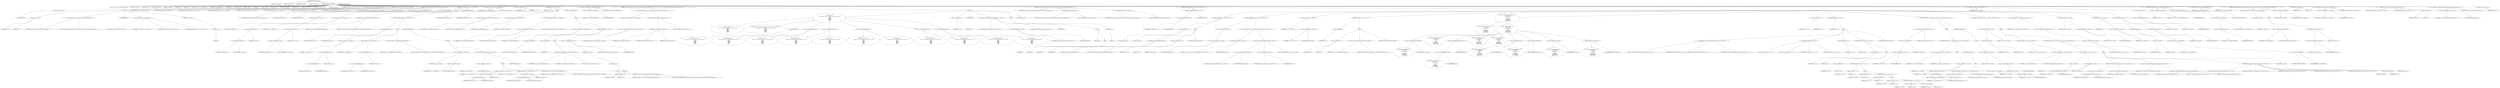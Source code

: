 digraph hostapd_notif_assoc {  
"1000123" [label = "(METHOD,hostapd_notif_assoc)" ]
"1000124" [label = "(PARAM,hostapd_data *hapd)" ]
"1000125" [label = "(PARAM,const u8 *addr)" ]
"1000126" [label = "(PARAM,const u8 *req_ies)" ]
"1000127" [label = "(PARAM,size_t req_ies_len)" ]
"1000128" [label = "(PARAM,int reassoc)" ]
"1000129" [label = "(BLOCK,,)" ]
"1000130" [label = "(LOCAL,v5: int)" ]
"1000131" [label = "(LOCAL,v6: const char *)" ]
"1000132" [label = "(LOCAL,v11: const u8 *)" ]
"1000133" [label = "(LOCAL,v12: size_t)" ]
"1000134" [label = "(LOCAL,v13: sta_info *)" ]
"1000135" [label = "(LOCAL,v14: sta_info *)" ]
"1000136" [label = "(LOCAL,v15: int)" ]
"1000137" [label = "(LOCAL,v16: int)" ]
"1000138" [label = "(LOCAL,v17: int)" ]
"1000139" [label = "(LOCAL,v18: int)" ]
"1000140" [label = "(LOCAL,v19: wpa_state_machine *)" ]
"1000141" [label = "(LOCAL,v20: int)" ]
"1000142" [label = "(LOCAL,v21: int)" ]
"1000143" [label = "(LOCAL,v22: u32)" ]
"1000144" [label = "(LOCAL,v23: u8 *)" ]
"1000145" [label = "(LOCAL,v25: int)" ]
"1000146" [label = "(LOCAL,v26: u32)" ]
"1000147" [label = "(LOCAL,v27: unsigned int)" ]
"1000148" [label = "(LOCAL,v28: int)" ]
"1000149" [label = "(LOCAL,v29: wpa_event)" ]
"1000150" [label = "(LOCAL,elems: ieee802_11_elems)" ]
"1000151" [label = "(LOCAL,buf: u8 [ 1064 ])" ]
"1000152" [label = "(CONTROL_STRUCTURE,if ( !addr ),if ( !addr ))" ]
"1000153" [label = "(<operator>.logicalNot,!addr)" ]
"1000154" [label = "(IDENTIFIER,addr,!addr)" ]
"1000155" [label = "(BLOCK,,)" ]
"1000156" [label = "(<operator>.assignment,v5 = 2)" ]
"1000157" [label = "(IDENTIFIER,v5,v5 = 2)" ]
"1000158" [label = "(LITERAL,2,v5 = 2)" ]
"1000159" [label = "(<operator>.assignment,v6 = \"hostapd_notif_assoc: Skip event with no address\")" ]
"1000160" [label = "(IDENTIFIER,v6,v6 = \"hostapd_notif_assoc: Skip event with no address\")" ]
"1000161" [label = "(LITERAL,\"hostapd_notif_assoc: Skip event with no address\",v6 = \"hostapd_notif_assoc: Skip event with no address\")" ]
"1000162" [label = "(JUMP_TARGET,LABEL_3)" ]
"1000163" [label = "(wpa_printf,wpa_printf(v5, v6, req_ies, req_ies_len))" ]
"1000164" [label = "(IDENTIFIER,v5,wpa_printf(v5, v6, req_ies, req_ies_len))" ]
"1000165" [label = "(IDENTIFIER,v6,wpa_printf(v5, v6, req_ies, req_ies_len))" ]
"1000166" [label = "(IDENTIFIER,req_ies,wpa_printf(v5, v6, req_ies, req_ies_len))" ]
"1000167" [label = "(IDENTIFIER,req_ies_len,wpa_printf(v5, v6, req_ies, req_ies_len))" ]
"1000168" [label = "(RETURN,return -1;,return -1;)" ]
"1000169" [label = "(<operator>.minus,-1)" ]
"1000170" [label = "(LITERAL,1,-1)" ]
"1000171" [label = "(random_add_randomness,random_add_randomness(addr, 6u))" ]
"1000172" [label = "(IDENTIFIER,addr,random_add_randomness(addr, 6u))" ]
"1000173" [label = "(LITERAL,6u,random_add_randomness(addr, 6u))" ]
"1000174" [label = "(hostapd_logger,hostapd_logger(hapd, addr, 1u, 2, \"associated\"))" ]
"1000175" [label = "(IDENTIFIER,hapd,hostapd_logger(hapd, addr, 1u, 2, \"associated\"))" ]
"1000176" [label = "(IDENTIFIER,addr,hostapd_logger(hapd, addr, 1u, 2, \"associated\"))" ]
"1000177" [label = "(LITERAL,1u,hostapd_logger(hapd, addr, 1u, 2, \"associated\"))" ]
"1000178" [label = "(LITERAL,2,hostapd_logger(hapd, addr, 1u, 2, \"associated\"))" ]
"1000179" [label = "(LITERAL,\"associated\",hostapd_logger(hapd, addr, 1u, 2, \"associated\"))" ]
"1000180" [label = "(ieee802_11_parse_elems,ieee802_11_parse_elems(req_ies, req_ies_len, &elems, 0))" ]
"1000181" [label = "(IDENTIFIER,req_ies,ieee802_11_parse_elems(req_ies, req_ies_len, &elems, 0))" ]
"1000182" [label = "(IDENTIFIER,req_ies_len,ieee802_11_parse_elems(req_ies, req_ies_len, &elems, 0))" ]
"1000183" [label = "(<operator>.addressOf,&elems)" ]
"1000184" [label = "(IDENTIFIER,elems,ieee802_11_parse_elems(req_ies, req_ies_len, &elems, 0))" ]
"1000185" [label = "(LITERAL,0,ieee802_11_parse_elems(req_ies, req_ies_len, &elems, 0))" ]
"1000186" [label = "(CONTROL_STRUCTURE,if ( elems.wps_ie ),if ( elems.wps_ie ))" ]
"1000187" [label = "(<operator>.fieldAccess,elems.wps_ie)" ]
"1000188" [label = "(IDENTIFIER,elems,if ( elems.wps_ie ))" ]
"1000189" [label = "(FIELD_IDENTIFIER,wps_ie,wps_ie)" ]
"1000190" [label = "(BLOCK,,)" ]
"1000191" [label = "(<operator>.assignment,v11 = elems.wps_ie - 2)" ]
"1000192" [label = "(IDENTIFIER,v11,v11 = elems.wps_ie - 2)" ]
"1000193" [label = "(<operator>.subtraction,elems.wps_ie - 2)" ]
"1000194" [label = "(<operator>.fieldAccess,elems.wps_ie)" ]
"1000195" [label = "(IDENTIFIER,elems,elems.wps_ie - 2)" ]
"1000196" [label = "(FIELD_IDENTIFIER,wps_ie,wps_ie)" ]
"1000197" [label = "(LITERAL,2,elems.wps_ie - 2)" ]
"1000198" [label = "(<operator>.assignment,v12 = elems.wps_ie_len + 2)" ]
"1000199" [label = "(IDENTIFIER,v12,v12 = elems.wps_ie_len + 2)" ]
"1000200" [label = "(<operator>.addition,elems.wps_ie_len + 2)" ]
"1000201" [label = "(<operator>.fieldAccess,elems.wps_ie_len)" ]
"1000202" [label = "(IDENTIFIER,elems,elems.wps_ie_len + 2)" ]
"1000203" [label = "(FIELD_IDENTIFIER,wps_ie_len,wps_ie_len)" ]
"1000204" [label = "(LITERAL,2,elems.wps_ie_len + 2)" ]
"1000205" [label = "(wpa_printf,wpa_printf(2, \"STA included WPS IE in (Re)AssocReq\"))" ]
"1000206" [label = "(LITERAL,2,wpa_printf(2, \"STA included WPS IE in (Re)AssocReq\"))" ]
"1000207" [label = "(LITERAL,\"STA included WPS IE in (Re)AssocReq\",wpa_printf(2, \"STA included WPS IE in (Re)AssocReq\"))" ]
"1000208" [label = "(CONTROL_STRUCTURE,else,else)" ]
"1000209" [label = "(CONTROL_STRUCTURE,if ( elems.rsn_ie ),if ( elems.rsn_ie ))" ]
"1000210" [label = "(<operator>.fieldAccess,elems.rsn_ie)" ]
"1000211" [label = "(IDENTIFIER,elems,if ( elems.rsn_ie ))" ]
"1000212" [label = "(FIELD_IDENTIFIER,rsn_ie,rsn_ie)" ]
"1000213" [label = "(BLOCK,,)" ]
"1000214" [label = "(<operator>.assignment,v11 = elems.rsn_ie - 2)" ]
"1000215" [label = "(IDENTIFIER,v11,v11 = elems.rsn_ie - 2)" ]
"1000216" [label = "(<operator>.subtraction,elems.rsn_ie - 2)" ]
"1000217" [label = "(<operator>.fieldAccess,elems.rsn_ie)" ]
"1000218" [label = "(IDENTIFIER,elems,elems.rsn_ie - 2)" ]
"1000219" [label = "(FIELD_IDENTIFIER,rsn_ie,rsn_ie)" ]
"1000220" [label = "(LITERAL,2,elems.rsn_ie - 2)" ]
"1000221" [label = "(<operator>.assignment,v12 = elems.rsn_ie_len + 2)" ]
"1000222" [label = "(IDENTIFIER,v12,v12 = elems.rsn_ie_len + 2)" ]
"1000223" [label = "(<operator>.addition,elems.rsn_ie_len + 2)" ]
"1000224" [label = "(<operator>.fieldAccess,elems.rsn_ie_len)" ]
"1000225" [label = "(IDENTIFIER,elems,elems.rsn_ie_len + 2)" ]
"1000226" [label = "(FIELD_IDENTIFIER,rsn_ie_len,rsn_ie_len)" ]
"1000227" [label = "(LITERAL,2,elems.rsn_ie_len + 2)" ]
"1000228" [label = "(wpa_printf,wpa_printf(2, \"STA included RSN IE in (Re)AssocReq\"))" ]
"1000229" [label = "(LITERAL,2,wpa_printf(2, \"STA included RSN IE in (Re)AssocReq\"))" ]
"1000230" [label = "(LITERAL,\"STA included RSN IE in (Re)AssocReq\",wpa_printf(2, \"STA included RSN IE in (Re)AssocReq\"))" ]
"1000231" [label = "(CONTROL_STRUCTURE,else,else)" ]
"1000232" [label = "(BLOCK,,)" ]
"1000233" [label = "(<operator>.assignment,v11 = elems.wpa_ie)" ]
"1000234" [label = "(IDENTIFIER,v11,v11 = elems.wpa_ie)" ]
"1000235" [label = "(<operator>.fieldAccess,elems.wpa_ie)" ]
"1000236" [label = "(IDENTIFIER,elems,v11 = elems.wpa_ie)" ]
"1000237" [label = "(FIELD_IDENTIFIER,wpa_ie,wpa_ie)" ]
"1000238" [label = "(CONTROL_STRUCTURE,if ( elems.wpa_ie ),if ( elems.wpa_ie ))" ]
"1000239" [label = "(<operator>.fieldAccess,elems.wpa_ie)" ]
"1000240" [label = "(IDENTIFIER,elems,if ( elems.wpa_ie ))" ]
"1000241" [label = "(FIELD_IDENTIFIER,wpa_ie,wpa_ie)" ]
"1000242" [label = "(BLOCK,,)" ]
"1000243" [label = "(<operator>.assignment,v11 = elems.wpa_ie - 2)" ]
"1000244" [label = "(IDENTIFIER,v11,v11 = elems.wpa_ie - 2)" ]
"1000245" [label = "(<operator>.subtraction,elems.wpa_ie - 2)" ]
"1000246" [label = "(<operator>.fieldAccess,elems.wpa_ie)" ]
"1000247" [label = "(IDENTIFIER,elems,elems.wpa_ie - 2)" ]
"1000248" [label = "(FIELD_IDENTIFIER,wpa_ie,wpa_ie)" ]
"1000249" [label = "(LITERAL,2,elems.wpa_ie - 2)" ]
"1000250" [label = "(<operator>.assignment,v12 = elems.wpa_ie_len + 2)" ]
"1000251" [label = "(IDENTIFIER,v12,v12 = elems.wpa_ie_len + 2)" ]
"1000252" [label = "(<operator>.addition,elems.wpa_ie_len + 2)" ]
"1000253" [label = "(<operator>.fieldAccess,elems.wpa_ie_len)" ]
"1000254" [label = "(IDENTIFIER,elems,elems.wpa_ie_len + 2)" ]
"1000255" [label = "(FIELD_IDENTIFIER,wpa_ie_len,wpa_ie_len)" ]
"1000256" [label = "(LITERAL,2,elems.wpa_ie_len + 2)" ]
"1000257" [label = "(wpa_printf,wpa_printf(2, \"STA included WPA IE in (Re)AssocReq\"))" ]
"1000258" [label = "(LITERAL,2,wpa_printf(2, \"STA included WPA IE in (Re)AssocReq\"))" ]
"1000259" [label = "(LITERAL,\"STA included WPA IE in (Re)AssocReq\",wpa_printf(2, \"STA included WPA IE in (Re)AssocReq\"))" ]
"1000260" [label = "(CONTROL_STRUCTURE,else,else)" ]
"1000261" [label = "(BLOCK,,)" ]
"1000262" [label = "(<operator>.assignment,v12 = 0)" ]
"1000263" [label = "(IDENTIFIER,v12,v12 = 0)" ]
"1000264" [label = "(LITERAL,0,v12 = 0)" ]
"1000265" [label = "(wpa_printf,wpa_printf(2, \"STA did not include WPS/RSN/WPA IE in (Re)AssocReq\"))" ]
"1000266" [label = "(LITERAL,2,wpa_printf(2, \"STA did not include WPS/RSN/WPA IE in (Re)AssocReq\"))" ]
"1000267" [label = "(LITERAL,\"STA did not include WPS/RSN/WPA IE in (Re)AssocReq\",wpa_printf(2, \"STA did not include WPS/RSN/WPA IE in (Re)AssocReq\"))" ]
"1000268" [label = "(<operator>.assignment,v13 = ap_get_sta(hapd, addr))" ]
"1000269" [label = "(IDENTIFIER,v13,v13 = ap_get_sta(hapd, addr))" ]
"1000270" [label = "(ap_get_sta,ap_get_sta(hapd, addr))" ]
"1000271" [label = "(IDENTIFIER,hapd,ap_get_sta(hapd, addr))" ]
"1000272" [label = "(IDENTIFIER,addr,ap_get_sta(hapd, addr))" ]
"1000273" [label = "(<operator>.assignment,v14 = v13)" ]
"1000274" [label = "(IDENTIFIER,v14,v14 = v13)" ]
"1000275" [label = "(IDENTIFIER,v13,v14 = v13)" ]
"1000276" [label = "(CONTROL_STRUCTURE,if ( v13 ),if ( v13 ))" ]
"1000277" [label = "(IDENTIFIER,v13,if ( v13 ))" ]
"1000278" [label = "(BLOCK,,)" ]
"1000279" [label = "(ap_sta_no_session_timeout,ap_sta_no_session_timeout(hapd, v13))" ]
"1000280" [label = "(IDENTIFIER,hapd,ap_sta_no_session_timeout(hapd, v13))" ]
"1000281" [label = "(IDENTIFIER,v13,ap_sta_no_session_timeout(hapd, v13))" ]
"1000282" [label = "(accounting_sta_stop,accounting_sta_stop(hapd, v14))" ]
"1000283" [label = "(IDENTIFIER,hapd,accounting_sta_stop(hapd, v14))" ]
"1000284" [label = "(IDENTIFIER,v14,accounting_sta_stop(hapd, v14))" ]
"1000285" [label = "(<operator>.assignment,v14->timeout_next = STA_NULLFUNC)" ]
"1000286" [label = "(<operator>.indirectFieldAccess,v14->timeout_next)" ]
"1000287" [label = "(IDENTIFIER,v14,v14->timeout_next = STA_NULLFUNC)" ]
"1000288" [label = "(FIELD_IDENTIFIER,timeout_next,timeout_next)" ]
"1000289" [label = "(IDENTIFIER,STA_NULLFUNC,v14->timeout_next = STA_NULLFUNC)" ]
"1000290" [label = "(CONTROL_STRUCTURE,else,else)" ]
"1000291" [label = "(BLOCK,,)" ]
"1000292" [label = "(<operator>.assignment,v14 = ap_sta_add(hapd, addr))" ]
"1000293" [label = "(IDENTIFIER,v14,v14 = ap_sta_add(hapd, addr))" ]
"1000294" [label = "(ap_sta_add,ap_sta_add(hapd, addr))" ]
"1000295" [label = "(IDENTIFIER,hapd,ap_sta_add(hapd, addr))" ]
"1000296" [label = "(IDENTIFIER,addr,ap_sta_add(hapd, addr))" ]
"1000297" [label = "(CONTROL_STRUCTURE,if ( !v14 ),if ( !v14 ))" ]
"1000298" [label = "(<operator>.logicalNot,!v14)" ]
"1000299" [label = "(IDENTIFIER,v14,!v14)" ]
"1000300" [label = "(BLOCK,,)" ]
"1000301" [label = "(hostapd_drv_sta_disassoc,hostapd_drv_sta_disassoc(hapd, addr, 5))" ]
"1000302" [label = "(IDENTIFIER,hapd,hostapd_drv_sta_disassoc(hapd, addr, 5))" ]
"1000303" [label = "(IDENTIFIER,addr,hostapd_drv_sta_disassoc(hapd, addr, 5))" ]
"1000304" [label = "(LITERAL,5,hostapd_drv_sta_disassoc(hapd, addr, 5))" ]
"1000305" [label = "(RETURN,return -1;,return -1;)" ]
"1000306" [label = "(<operator>.minus,-1)" ]
"1000307" [label = "(LITERAL,1,-1)" ]
"1000308" [label = "(<operators>.assignmentAnd,v14->flags &= 0xFFFECFFF)" ]
"1000309" [label = "(<operator>.indirectFieldAccess,v14->flags)" ]
"1000310" [label = "(IDENTIFIER,v14,v14->flags &= 0xFFFECFFF)" ]
"1000311" [label = "(FIELD_IDENTIFIER,flags,flags)" ]
"1000312" [label = "(LITERAL,0xFFFECFFF,v14->flags &= 0xFFFECFFF)" ]
"1000313" [label = "(CONTROL_STRUCTURE,if ( !hapd->iface->drv_max_acl_mac_addrs && hostapd_check_acl(hapd, addr, 0) != 1 ),if ( !hapd->iface->drv_max_acl_mac_addrs && hostapd_check_acl(hapd, addr, 0) != 1 ))" ]
"1000314" [label = "(<operator>.logicalAnd,!hapd->iface->drv_max_acl_mac_addrs && hostapd_check_acl(hapd, addr, 0) != 1)" ]
"1000315" [label = "(<operator>.logicalNot,!hapd->iface->drv_max_acl_mac_addrs)" ]
"1000316" [label = "(<operator>.indirectFieldAccess,hapd->iface->drv_max_acl_mac_addrs)" ]
"1000317" [label = "(<operator>.indirectFieldAccess,hapd->iface)" ]
"1000318" [label = "(IDENTIFIER,hapd,!hapd->iface->drv_max_acl_mac_addrs)" ]
"1000319" [label = "(FIELD_IDENTIFIER,iface,iface)" ]
"1000320" [label = "(FIELD_IDENTIFIER,drv_max_acl_mac_addrs,drv_max_acl_mac_addrs)" ]
"1000321" [label = "(<operator>.notEquals,hostapd_check_acl(hapd, addr, 0) != 1)" ]
"1000322" [label = "(hostapd_check_acl,hostapd_check_acl(hapd, addr, 0))" ]
"1000323" [label = "(IDENTIFIER,hapd,hostapd_check_acl(hapd, addr, 0))" ]
"1000324" [label = "(IDENTIFIER,addr,hostapd_check_acl(hapd, addr, 0))" ]
"1000325" [label = "(LITERAL,0,hostapd_check_acl(hapd, addr, 0))" ]
"1000326" [label = "(LITERAL,1,hostapd_check_acl(hapd, addr, 0) != 1)" ]
"1000327" [label = "(BLOCK,,)" ]
"1000328" [label = "(wpa_printf,wpa_printf(\n      3,\n      \"STA %02x:%02x:%02x:%02x:%02x:%02x not allowed to connect\",\n      *addr,\n      addr[1],\n      addr[2],\n      addr[3],\n      addr[4],\n      addr[5]))" ]
"1000329" [label = "(LITERAL,3,wpa_printf(\n      3,\n      \"STA %02x:%02x:%02x:%02x:%02x:%02x not allowed to connect\",\n      *addr,\n      addr[1],\n      addr[2],\n      addr[3],\n      addr[4],\n      addr[5]))" ]
"1000330" [label = "(LITERAL,\"STA %02x:%02x:%02x:%02x:%02x:%02x not allowed to connect\",wpa_printf(\n      3,\n      \"STA %02x:%02x:%02x:%02x:%02x:%02x not allowed to connect\",\n      *addr,\n      addr[1],\n      addr[2],\n      addr[3],\n      addr[4],\n      addr[5]))" ]
"1000331" [label = "(<operator>.indirection,*addr)" ]
"1000332" [label = "(IDENTIFIER,addr,wpa_printf(\n      3,\n      \"STA %02x:%02x:%02x:%02x:%02x:%02x not allowed to connect\",\n      *addr,\n      addr[1],\n      addr[2],\n      addr[3],\n      addr[4],\n      addr[5]))" ]
"1000333" [label = "(<operator>.indirectIndexAccess,addr[1])" ]
"1000334" [label = "(IDENTIFIER,addr,wpa_printf(\n      3,\n      \"STA %02x:%02x:%02x:%02x:%02x:%02x not allowed to connect\",\n      *addr,\n      addr[1],\n      addr[2],\n      addr[3],\n      addr[4],\n      addr[5]))" ]
"1000335" [label = "(LITERAL,1,wpa_printf(\n      3,\n      \"STA %02x:%02x:%02x:%02x:%02x:%02x not allowed to connect\",\n      *addr,\n      addr[1],\n      addr[2],\n      addr[3],\n      addr[4],\n      addr[5]))" ]
"1000336" [label = "(<operator>.indirectIndexAccess,addr[2])" ]
"1000337" [label = "(IDENTIFIER,addr,wpa_printf(\n      3,\n      \"STA %02x:%02x:%02x:%02x:%02x:%02x not allowed to connect\",\n      *addr,\n      addr[1],\n      addr[2],\n      addr[3],\n      addr[4],\n      addr[5]))" ]
"1000338" [label = "(LITERAL,2,wpa_printf(\n      3,\n      \"STA %02x:%02x:%02x:%02x:%02x:%02x not allowed to connect\",\n      *addr,\n      addr[1],\n      addr[2],\n      addr[3],\n      addr[4],\n      addr[5]))" ]
"1000339" [label = "(<operator>.indirectIndexAccess,addr[3])" ]
"1000340" [label = "(IDENTIFIER,addr,wpa_printf(\n      3,\n      \"STA %02x:%02x:%02x:%02x:%02x:%02x not allowed to connect\",\n      *addr,\n      addr[1],\n      addr[2],\n      addr[3],\n      addr[4],\n      addr[5]))" ]
"1000341" [label = "(LITERAL,3,wpa_printf(\n      3,\n      \"STA %02x:%02x:%02x:%02x:%02x:%02x not allowed to connect\",\n      *addr,\n      addr[1],\n      addr[2],\n      addr[3],\n      addr[4],\n      addr[5]))" ]
"1000342" [label = "(<operator>.indirectIndexAccess,addr[4])" ]
"1000343" [label = "(IDENTIFIER,addr,wpa_printf(\n      3,\n      \"STA %02x:%02x:%02x:%02x:%02x:%02x not allowed to connect\",\n      *addr,\n      addr[1],\n      addr[2],\n      addr[3],\n      addr[4],\n      addr[5]))" ]
"1000344" [label = "(LITERAL,4,wpa_printf(\n      3,\n      \"STA %02x:%02x:%02x:%02x:%02x:%02x not allowed to connect\",\n      *addr,\n      addr[1],\n      addr[2],\n      addr[3],\n      addr[4],\n      addr[5]))" ]
"1000345" [label = "(<operator>.indirectIndexAccess,addr[5])" ]
"1000346" [label = "(IDENTIFIER,addr,wpa_printf(\n      3,\n      \"STA %02x:%02x:%02x:%02x:%02x:%02x not allowed to connect\",\n      *addr,\n      addr[1],\n      addr[2],\n      addr[3],\n      addr[4],\n      addr[5]))" ]
"1000347" [label = "(LITERAL,5,wpa_printf(\n      3,\n      \"STA %02x:%02x:%02x:%02x:%02x:%02x not allowed to connect\",\n      *addr,\n      addr[1],\n      addr[2],\n      addr[3],\n      addr[4],\n      addr[5]))" ]
"1000348" [label = "(<operator>.assignment,v15 = 1)" ]
"1000349" [label = "(IDENTIFIER,v15,v15 = 1)" ]
"1000350" [label = "(LITERAL,1,v15 = 1)" ]
"1000351" [label = "(JUMP_TARGET,fail)" ]
"1000352" [label = "(hostapd_drv_sta_disassoc,hostapd_drv_sta_disassoc(hapd, v14->addr, v15))" ]
"1000353" [label = "(IDENTIFIER,hapd,hostapd_drv_sta_disassoc(hapd, v14->addr, v15))" ]
"1000354" [label = "(<operator>.indirectFieldAccess,v14->addr)" ]
"1000355" [label = "(IDENTIFIER,v14,hostapd_drv_sta_disassoc(hapd, v14->addr, v15))" ]
"1000356" [label = "(FIELD_IDENTIFIER,addr,addr)" ]
"1000357" [label = "(IDENTIFIER,v15,hostapd_drv_sta_disassoc(hapd, v14->addr, v15))" ]
"1000358" [label = "(BLOCK,,)" ]
"1000359" [label = "(IDENTIFIER,hapd,)" ]
"1000360" [label = "(BLOCK,,)" ]
"1000361" [label = "(IDENTIFIER,v14,)" ]
"1000362" [label = "(BLOCK,,)" ]
"1000363" [label = "(IDENTIFIER,v17,)" ]
"1000364" [label = "(IDENTIFIER,v16,)" ]
"1000365" [label = "(RETURN,return -1;,return -1;)" ]
"1000366" [label = "(<operator>.minus,-1)" ]
"1000367" [label = "(LITERAL,1,-1)" ]
"1000368" [label = "(ap_copy_sta_supp_op_classes,ap_copy_sta_supp_op_classes(v14, elems.supp_op_classes, elems.supp_op_classes_len))" ]
"1000369" [label = "(IDENTIFIER,v14,ap_copy_sta_supp_op_classes(v14, elems.supp_op_classes, elems.supp_op_classes_len))" ]
"1000370" [label = "(<operator>.fieldAccess,elems.supp_op_classes)" ]
"1000371" [label = "(IDENTIFIER,elems,ap_copy_sta_supp_op_classes(v14, elems.supp_op_classes, elems.supp_op_classes_len))" ]
"1000372" [label = "(FIELD_IDENTIFIER,supp_op_classes,supp_op_classes)" ]
"1000373" [label = "(<operator>.fieldAccess,elems.supp_op_classes_len)" ]
"1000374" [label = "(IDENTIFIER,elems,ap_copy_sta_supp_op_classes(v14, elems.supp_op_classes, elems.supp_op_classes_len))" ]
"1000375" [label = "(FIELD_IDENTIFIER,supp_op_classes_len,supp_op_classes_len)" ]
"1000376" [label = "(CONTROL_STRUCTURE,if ( hapd->conf->wpa ),if ( hapd->conf->wpa ))" ]
"1000377" [label = "(<operator>.indirectFieldAccess,hapd->conf->wpa)" ]
"1000378" [label = "(<operator>.indirectFieldAccess,hapd->conf)" ]
"1000379" [label = "(IDENTIFIER,hapd,if ( hapd->conf->wpa ))" ]
"1000380" [label = "(FIELD_IDENTIFIER,conf,conf)" ]
"1000381" [label = "(FIELD_IDENTIFIER,wpa,wpa)" ]
"1000382" [label = "(BLOCK,,)" ]
"1000383" [label = "(CONTROL_STRUCTURE,if ( !v11 || !v12 ),if ( !v11 || !v12 ))" ]
"1000384" [label = "(<operator>.logicalOr,!v11 || !v12)" ]
"1000385" [label = "(<operator>.logicalNot,!v11)" ]
"1000386" [label = "(IDENTIFIER,v11,!v11)" ]
"1000387" [label = "(<operator>.logicalNot,!v12)" ]
"1000388" [label = "(IDENTIFIER,v12,!v12)" ]
"1000389" [label = "(BLOCK,,)" ]
"1000390" [label = "(wpa_printf,wpa_printf(2, \"No WPA/RSN IE from STA\"))" ]
"1000391" [label = "(LITERAL,2,wpa_printf(2, \"No WPA/RSN IE from STA\"))" ]
"1000392" [label = "(LITERAL,\"No WPA/RSN IE from STA\",wpa_printf(2, \"No WPA/RSN IE from STA\"))" ]
"1000393" [label = "(<operator>.assignment,v15 = 13)" ]
"1000394" [label = "(IDENTIFIER,v15,v15 = 13)" ]
"1000395" [label = "(LITERAL,13,v15 = 13)" ]
"1000396" [label = "(CONTROL_STRUCTURE,goto fail;,goto fail;)" ]
"1000397" [label = "(CONTROL_STRUCTURE,if ( !v14->wpa_sm ),if ( !v14->wpa_sm ))" ]
"1000398" [label = "(<operator>.logicalNot,!v14->wpa_sm)" ]
"1000399" [label = "(<operator>.indirectFieldAccess,v14->wpa_sm)" ]
"1000400" [label = "(IDENTIFIER,v14,!v14->wpa_sm)" ]
"1000401" [label = "(FIELD_IDENTIFIER,wpa_sm,wpa_sm)" ]
"1000402" [label = "(<operator>.assignment,v14->wpa_sm = wpa_auth_sta_init(hapd->wpa_auth, v14->addr, 0))" ]
"1000403" [label = "(<operator>.indirectFieldAccess,v14->wpa_sm)" ]
"1000404" [label = "(IDENTIFIER,v14,v14->wpa_sm = wpa_auth_sta_init(hapd->wpa_auth, v14->addr, 0))" ]
"1000405" [label = "(FIELD_IDENTIFIER,wpa_sm,wpa_sm)" ]
"1000406" [label = "(wpa_auth_sta_init,wpa_auth_sta_init(hapd->wpa_auth, v14->addr, 0))" ]
"1000407" [label = "(<operator>.indirectFieldAccess,hapd->wpa_auth)" ]
"1000408" [label = "(IDENTIFIER,hapd,wpa_auth_sta_init(hapd->wpa_auth, v14->addr, 0))" ]
"1000409" [label = "(FIELD_IDENTIFIER,wpa_auth,wpa_auth)" ]
"1000410" [label = "(<operator>.indirectFieldAccess,v14->addr)" ]
"1000411" [label = "(IDENTIFIER,v14,wpa_auth_sta_init(hapd->wpa_auth, v14->addr, 0))" ]
"1000412" [label = "(FIELD_IDENTIFIER,addr,addr)" ]
"1000413" [label = "(LITERAL,0,wpa_auth_sta_init(hapd->wpa_auth, v14->addr, 0))" ]
"1000414" [label = "(<operator>.assignment,v19 = v14->wpa_sm)" ]
"1000415" [label = "(IDENTIFIER,v19,v19 = v14->wpa_sm)" ]
"1000416" [label = "(<operator>.indirectFieldAccess,v14->wpa_sm)" ]
"1000417" [label = "(IDENTIFIER,v14,v19 = v14->wpa_sm)" ]
"1000418" [label = "(FIELD_IDENTIFIER,wpa_sm,wpa_sm)" ]
"1000419" [label = "(CONTROL_STRUCTURE,if ( !v19 ),if ( !v19 ))" ]
"1000420" [label = "(<operator>.logicalNot,!v19)" ]
"1000421" [label = "(IDENTIFIER,v19,!v19)" ]
"1000422" [label = "(BLOCK,,)" ]
"1000423" [label = "(<operator>.assignment,v5 = 5)" ]
"1000424" [label = "(IDENTIFIER,v5,v5 = 5)" ]
"1000425" [label = "(LITERAL,5,v5 = 5)" ]
"1000426" [label = "(<operator>.assignment,v6 = \"Failed to initialize WPA state machine\")" ]
"1000427" [label = "(IDENTIFIER,v6,v6 = \"Failed to initialize WPA state machine\")" ]
"1000428" [label = "(LITERAL,\"Failed to initialize WPA state machine\",v6 = \"Failed to initialize WPA state machine\")" ]
"1000429" [label = "(CONTROL_STRUCTURE,goto LABEL_3;,goto LABEL_3;)" ]
"1000430" [label = "(<operator>.assignment,v20 = wpa_validate_wpa_ie(\n            hapd->wpa_auth,\n            v19,\n            hapd->iface->freq,\n            v11,\n            v12,\n            elems.mdie,\n            elems.mdie_len,\n            elems.owe_dh,\n            elems.owe_dh_len))" ]
"1000431" [label = "(IDENTIFIER,v20,v20 = wpa_validate_wpa_ie(\n            hapd->wpa_auth,\n            v19,\n            hapd->iface->freq,\n            v11,\n            v12,\n            elems.mdie,\n            elems.mdie_len,\n            elems.owe_dh,\n            elems.owe_dh_len))" ]
"1000432" [label = "(wpa_validate_wpa_ie,wpa_validate_wpa_ie(\n            hapd->wpa_auth,\n            v19,\n            hapd->iface->freq,\n            v11,\n            v12,\n            elems.mdie,\n            elems.mdie_len,\n            elems.owe_dh,\n            elems.owe_dh_len))" ]
"1000433" [label = "(<operator>.indirectFieldAccess,hapd->wpa_auth)" ]
"1000434" [label = "(IDENTIFIER,hapd,wpa_validate_wpa_ie(\n            hapd->wpa_auth,\n            v19,\n            hapd->iface->freq,\n            v11,\n            v12,\n            elems.mdie,\n            elems.mdie_len,\n            elems.owe_dh,\n            elems.owe_dh_len))" ]
"1000435" [label = "(FIELD_IDENTIFIER,wpa_auth,wpa_auth)" ]
"1000436" [label = "(IDENTIFIER,v19,wpa_validate_wpa_ie(\n            hapd->wpa_auth,\n            v19,\n            hapd->iface->freq,\n            v11,\n            v12,\n            elems.mdie,\n            elems.mdie_len,\n            elems.owe_dh,\n            elems.owe_dh_len))" ]
"1000437" [label = "(<operator>.indirectFieldAccess,hapd->iface->freq)" ]
"1000438" [label = "(<operator>.indirectFieldAccess,hapd->iface)" ]
"1000439" [label = "(IDENTIFIER,hapd,wpa_validate_wpa_ie(\n            hapd->wpa_auth,\n            v19,\n            hapd->iface->freq,\n            v11,\n            v12,\n            elems.mdie,\n            elems.mdie_len,\n            elems.owe_dh,\n            elems.owe_dh_len))" ]
"1000440" [label = "(FIELD_IDENTIFIER,iface,iface)" ]
"1000441" [label = "(FIELD_IDENTIFIER,freq,freq)" ]
"1000442" [label = "(IDENTIFIER,v11,wpa_validate_wpa_ie(\n            hapd->wpa_auth,\n            v19,\n            hapd->iface->freq,\n            v11,\n            v12,\n            elems.mdie,\n            elems.mdie_len,\n            elems.owe_dh,\n            elems.owe_dh_len))" ]
"1000443" [label = "(IDENTIFIER,v12,wpa_validate_wpa_ie(\n            hapd->wpa_auth,\n            v19,\n            hapd->iface->freq,\n            v11,\n            v12,\n            elems.mdie,\n            elems.mdie_len,\n            elems.owe_dh,\n            elems.owe_dh_len))" ]
"1000444" [label = "(<operator>.fieldAccess,elems.mdie)" ]
"1000445" [label = "(IDENTIFIER,elems,wpa_validate_wpa_ie(\n            hapd->wpa_auth,\n            v19,\n            hapd->iface->freq,\n            v11,\n            v12,\n            elems.mdie,\n            elems.mdie_len,\n            elems.owe_dh,\n            elems.owe_dh_len))" ]
"1000446" [label = "(FIELD_IDENTIFIER,mdie,mdie)" ]
"1000447" [label = "(<operator>.fieldAccess,elems.mdie_len)" ]
"1000448" [label = "(IDENTIFIER,elems,wpa_validate_wpa_ie(\n            hapd->wpa_auth,\n            v19,\n            hapd->iface->freq,\n            v11,\n            v12,\n            elems.mdie,\n            elems.mdie_len,\n            elems.owe_dh,\n            elems.owe_dh_len))" ]
"1000449" [label = "(FIELD_IDENTIFIER,mdie_len,mdie_len)" ]
"1000450" [label = "(<operator>.fieldAccess,elems.owe_dh)" ]
"1000451" [label = "(IDENTIFIER,elems,wpa_validate_wpa_ie(\n            hapd->wpa_auth,\n            v19,\n            hapd->iface->freq,\n            v11,\n            v12,\n            elems.mdie,\n            elems.mdie_len,\n            elems.owe_dh,\n            elems.owe_dh_len))" ]
"1000452" [label = "(FIELD_IDENTIFIER,owe_dh,owe_dh)" ]
"1000453" [label = "(<operator>.fieldAccess,elems.owe_dh_len)" ]
"1000454" [label = "(IDENTIFIER,elems,wpa_validate_wpa_ie(\n            hapd->wpa_auth,\n            v19,\n            hapd->iface->freq,\n            v11,\n            v12,\n            elems.mdie,\n            elems.mdie_len,\n            elems.owe_dh,\n            elems.owe_dh_len))" ]
"1000455" [label = "(FIELD_IDENTIFIER,owe_dh_len,owe_dh_len)" ]
"1000456" [label = "(<operator>.assignment,v21 = v20)" ]
"1000457" [label = "(IDENTIFIER,v21,v21 = v20)" ]
"1000458" [label = "(IDENTIFIER,v20,v21 = v20)" ]
"1000459" [label = "(CONTROL_STRUCTURE,if ( v20 ),if ( v20 ))" ]
"1000460" [label = "(IDENTIFIER,v20,if ( v20 ))" ]
"1000461" [label = "(BLOCK,,)" ]
"1000462" [label = "(wpa_printf,wpa_printf(2, \"WPA/RSN information element rejected? (res %u)\", v20))" ]
"1000463" [label = "(LITERAL,2,wpa_printf(2, \"WPA/RSN information element rejected? (res %u)\", v20))" ]
"1000464" [label = "(LITERAL,\"WPA/RSN information element rejected? (res %u)\",wpa_printf(2, \"WPA/RSN information element rejected? (res %u)\", v20))" ]
"1000465" [label = "(IDENTIFIER,v20,wpa_printf(2, \"WPA/RSN information element rejected? (res %u)\", v20))" ]
"1000466" [label = "(wpa_hexdump,wpa_hexdump(2, \"IE\", v11, v12))" ]
"1000467" [label = "(LITERAL,2,wpa_hexdump(2, \"IE\", v11, v12))" ]
"1000468" [label = "(LITERAL,\"IE\",wpa_hexdump(2, \"IE\", v11, v12))" ]
"1000469" [label = "(IDENTIFIER,v11,wpa_hexdump(2, \"IE\", v11, v12))" ]
"1000470" [label = "(IDENTIFIER,v12,wpa_hexdump(2, \"IE\", v11, v12))" ]
"1000471" [label = "(<operator>.assignment,v15 = 18)" ]
"1000472" [label = "(IDENTIFIER,v15,v15 = 18)" ]
"1000473" [label = "(LITERAL,18,v15 = 18)" ]
"1000474" [label = "(CONTROL_STRUCTURE,if ( v21 != 2 ),if ( v21 != 2 ))" ]
"1000475" [label = "(<operator>.notEquals,v21 != 2)" ]
"1000476" [label = "(IDENTIFIER,v21,v21 != 2)" ]
"1000477" [label = "(LITERAL,2,v21 != 2)" ]
"1000478" [label = "(BLOCK,,)" ]
"1000479" [label = "(<operator>.assignment,v15 = 19)" ]
"1000480" [label = "(IDENTIFIER,v15,v15 = 19)" ]
"1000481" [label = "(LITERAL,19,v15 = 19)" ]
"1000482" [label = "(CONTROL_STRUCTURE,if ( v21 != 3 ),if ( v21 != 3 ))" ]
"1000483" [label = "(<operator>.notEquals,v21 != 3)" ]
"1000484" [label = "(IDENTIFIER,v21,v21 != 3)" ]
"1000485" [label = "(LITERAL,3,v21 != 3)" ]
"1000486" [label = "(BLOCK,,)" ]
"1000487" [label = "(<operator>.assignment,v15 = 20)" ]
"1000488" [label = "(IDENTIFIER,v15,v15 = 20)" ]
"1000489" [label = "(LITERAL,20,v15 = 20)" ]
"1000490" [label = "(CONTROL_STRUCTURE,if ( v21 != 4 ),if ( v21 != 4 ))" ]
"1000491" [label = "(<operator>.notEquals,v21 != 4)" ]
"1000492" [label = "(IDENTIFIER,v21,v21 != 4)" ]
"1000493" [label = "(LITERAL,4,v21 != 4)" ]
"1000494" [label = "(BLOCK,,)" ]
"1000495" [label = "(<operator>.assignment,v15 = 24)" ]
"1000496" [label = "(IDENTIFIER,v15,v15 = 24)" ]
"1000497" [label = "(LITERAL,24,v15 = 24)" ]
"1000498" [label = "(CONTROL_STRUCTURE,if ( v21 != 8 ),if ( v21 != 8 ))" ]
"1000499" [label = "(<operator>.notEquals,v21 != 8)" ]
"1000500" [label = "(IDENTIFIER,v21,v21 != 8)" ]
"1000501" [label = "(LITERAL,8,v21 != 8)" ]
"1000502" [label = "(<operator>.assignment,v15 = 13)" ]
"1000503" [label = "(IDENTIFIER,v15,v15 = 13)" ]
"1000504" [label = "(LITERAL,13,v15 = 13)" ]
"1000505" [label = "(CONTROL_STRUCTURE,goto fail;,goto fail;)" ]
"1000506" [label = "(CONTROL_STRUCTURE,if ( (v14->flags & 0x402) == 1026 ),if ( (v14->flags & 0x402) == 1026 ))" ]
"1000507" [label = "(<operator>.equals,(v14->flags & 0x402) == 1026)" ]
"1000508" [label = "(<operator>.and,v14->flags & 0x402)" ]
"1000509" [label = "(<operator>.indirectFieldAccess,v14->flags)" ]
"1000510" [label = "(IDENTIFIER,v14,v14->flags & 0x402)" ]
"1000511" [label = "(FIELD_IDENTIFIER,flags,flags)" ]
"1000512" [label = "(LITERAL,0x402,v14->flags & 0x402)" ]
"1000513" [label = "(LITERAL,1026,(v14->flags & 0x402) == 1026)" ]
"1000514" [label = "(BLOCK,,)" ]
"1000515" [label = "(CONTROL_STRUCTURE,if ( v14->sa_query_timed_out ),if ( v14->sa_query_timed_out ))" ]
"1000516" [label = "(<operator>.indirectFieldAccess,v14->sa_query_timed_out)" ]
"1000517" [label = "(IDENTIFIER,v14,if ( v14->sa_query_timed_out ))" ]
"1000518" [label = "(FIELD_IDENTIFIER,sa_query_timed_out,sa_query_timed_out)" ]
"1000519" [label = "(BLOCK,,)" ]
"1000520" [label = "(<operator>.assignment,v22 = v14->flags)" ]
"1000521" [label = "(IDENTIFIER,v22,v22 = v14->flags)" ]
"1000522" [label = "(<operator>.indirectFieldAccess,v14->flags)" ]
"1000523" [label = "(IDENTIFIER,v14,v22 = v14->flags)" ]
"1000524" [label = "(FIELD_IDENTIFIER,flags,flags)" ]
"1000525" [label = "(CONTROL_STRUCTURE,else,else)" ]
"1000526" [label = "(BLOCK,,)" ]
"1000527" [label = "(CONTROL_STRUCTURE,if ( v14->sa_query_count > 0 ),if ( v14->sa_query_count > 0 ))" ]
"1000528" [label = "(<operator>.greaterThan,v14->sa_query_count > 0)" ]
"1000529" [label = "(<operator>.indirectFieldAccess,v14->sa_query_count)" ]
"1000530" [label = "(IDENTIFIER,v14,v14->sa_query_count > 0)" ]
"1000531" [label = "(FIELD_IDENTIFIER,sa_query_count,sa_query_count)" ]
"1000532" [label = "(LITERAL,0,v14->sa_query_count > 0)" ]
"1000533" [label = "(ap_check_sa_query_timeout,ap_check_sa_query_timeout(hapd, v14))" ]
"1000534" [label = "(IDENTIFIER,hapd,ap_check_sa_query_timeout(hapd, v14))" ]
"1000535" [label = "(IDENTIFIER,v14,ap_check_sa_query_timeout(hapd, v14))" ]
"1000536" [label = "(<operator>.assignment,v22 = v14->flags)" ]
"1000537" [label = "(IDENTIFIER,v22,v22 = v14->flags)" ]
"1000538" [label = "(<operator>.indirectFieldAccess,v14->flags)" ]
"1000539" [label = "(IDENTIFIER,v14,v22 = v14->flags)" ]
"1000540" [label = "(FIELD_IDENTIFIER,flags,flags)" ]
"1000541" [label = "(CONTROL_STRUCTURE,else,else)" ]
"1000542" [label = "(BLOCK,,)" ]
"1000543" [label = "(<operator>.assignment,v22 = v14->flags)" ]
"1000544" [label = "(IDENTIFIER,v22,v22 = v14->flags)" ]
"1000545" [label = "(<operator>.indirectFieldAccess,v14->flags)" ]
"1000546" [label = "(IDENTIFIER,v14,v22 = v14->flags)" ]
"1000547" [label = "(FIELD_IDENTIFIER,flags,flags)" ]
"1000548" [label = "(CONTROL_STRUCTURE,if ( (v22 & 0x402) == 1026 ),if ( (v22 & 0x402) == 1026 ))" ]
"1000549" [label = "(<operator>.equals,(v22 & 0x402) == 1026)" ]
"1000550" [label = "(<operator>.and,v22 & 0x402)" ]
"1000551" [label = "(IDENTIFIER,v22,v22 & 0x402)" ]
"1000552" [label = "(LITERAL,0x402,v22 & 0x402)" ]
"1000553" [label = "(LITERAL,1026,(v22 & 0x402) == 1026)" ]
"1000554" [label = "(BLOCK,,)" ]
"1000555" [label = "(<operator>.assignment,v18 = v14->sa_query_timed_out)" ]
"1000556" [label = "(IDENTIFIER,v18,v18 = v14->sa_query_timed_out)" ]
"1000557" [label = "(<operator>.indirectFieldAccess,v14->sa_query_timed_out)" ]
"1000558" [label = "(IDENTIFIER,v14,v18 = v14->sa_query_timed_out)" ]
"1000559" [label = "(FIELD_IDENTIFIER,sa_query_timed_out,sa_query_timed_out)" ]
"1000560" [label = "(CONTROL_STRUCTURE,if ( !v18 && v14->auth_alg != 2 ),if ( !v18 && v14->auth_alg != 2 ))" ]
"1000561" [label = "(<operator>.logicalAnd,!v18 && v14->auth_alg != 2)" ]
"1000562" [label = "(<operator>.logicalNot,!v18)" ]
"1000563" [label = "(IDENTIFIER,v18,!v18)" ]
"1000564" [label = "(<operator>.notEquals,v14->auth_alg != 2)" ]
"1000565" [label = "(<operator>.indirectFieldAccess,v14->auth_alg)" ]
"1000566" [label = "(IDENTIFIER,v14,v14->auth_alg != 2)" ]
"1000567" [label = "(FIELD_IDENTIFIER,auth_alg,auth_alg)" ]
"1000568" [label = "(LITERAL,2,v14->auth_alg != 2)" ]
"1000569" [label = "(BLOCK,,)" ]
"1000570" [label = "(CONTROL_STRUCTURE,if ( !v14->sa_query_count ),if ( !v14->sa_query_count ))" ]
"1000571" [label = "(<operator>.logicalNot,!v14->sa_query_count)" ]
"1000572" [label = "(<operator>.indirectFieldAccess,v14->sa_query_count)" ]
"1000573" [label = "(IDENTIFIER,v14,!v14->sa_query_count)" ]
"1000574" [label = "(FIELD_IDENTIFIER,sa_query_count,sa_query_count)" ]
"1000575" [label = "(ap_sta_start_sa_query,ap_sta_start_sa_query(hapd, v14))" ]
"1000576" [label = "(IDENTIFIER,hapd,ap_sta_start_sa_query(hapd, v14))" ]
"1000577" [label = "(IDENTIFIER,v14,ap_sta_start_sa_query(hapd, v14))" ]
"1000578" [label = "(<operator>.assignment,v23 = hostapd_eid_assoc_comeback_time(hapd, v14, buf))" ]
"1000579" [label = "(IDENTIFIER,v23,v23 = hostapd_eid_assoc_comeback_time(hapd, v14, buf))" ]
"1000580" [label = "(hostapd_eid_assoc_comeback_time,hostapd_eid_assoc_comeback_time(hapd, v14, buf))" ]
"1000581" [label = "(IDENTIFIER,hapd,hostapd_eid_assoc_comeback_time(hapd, v14, buf))" ]
"1000582" [label = "(IDENTIFIER,v14,hostapd_eid_assoc_comeback_time(hapd, v14, buf))" ]
"1000583" [label = "(IDENTIFIER,buf,hostapd_eid_assoc_comeback_time(hapd, v14, buf))" ]
"1000584" [label = "(hostapd_sta_assoc,hostapd_sta_assoc(hapd, addr, reassoc, 0x1Eu, buf, v23 - buf))" ]
"1000585" [label = "(IDENTIFIER,hapd,hostapd_sta_assoc(hapd, addr, reassoc, 0x1Eu, buf, v23 - buf))" ]
"1000586" [label = "(IDENTIFIER,addr,hostapd_sta_assoc(hapd, addr, reassoc, 0x1Eu, buf, v23 - buf))" ]
"1000587" [label = "(IDENTIFIER,reassoc,hostapd_sta_assoc(hapd, addr, reassoc, 0x1Eu, buf, v23 - buf))" ]
"1000588" [label = "(LITERAL,0x1Eu,hostapd_sta_assoc(hapd, addr, reassoc, 0x1Eu, buf, v23 - buf))" ]
"1000589" [label = "(IDENTIFIER,buf,hostapd_sta_assoc(hapd, addr, reassoc, 0x1Eu, buf, v23 - buf))" ]
"1000590" [label = "(<operator>.subtraction,v23 - buf)" ]
"1000591" [label = "(IDENTIFIER,v23,v23 - buf)" ]
"1000592" [label = "(IDENTIFIER,buf,v23 - buf)" ]
"1000593" [label = "(RETURN,return v18;,return v18;)" ]
"1000594" [label = "(IDENTIFIER,v18,return v18;)" ]
"1000595" [label = "(<operator>.assignment,v25 = wpa_auth_uses_mfp(v14->wpa_sm))" ]
"1000596" [label = "(IDENTIFIER,v25,v25 = wpa_auth_uses_mfp(v14->wpa_sm))" ]
"1000597" [label = "(wpa_auth_uses_mfp,wpa_auth_uses_mfp(v14->wpa_sm))" ]
"1000598" [label = "(<operator>.indirectFieldAccess,v14->wpa_sm)" ]
"1000599" [label = "(IDENTIFIER,v14,wpa_auth_uses_mfp(v14->wpa_sm))" ]
"1000600" [label = "(FIELD_IDENTIFIER,wpa_sm,wpa_sm)" ]
"1000601" [label = "(<operator>.assignment,v26 = v14->flags)" ]
"1000602" [label = "(IDENTIFIER,v26,v26 = v14->flags)" ]
"1000603" [label = "(<operator>.indirectFieldAccess,v14->flags)" ]
"1000604" [label = "(IDENTIFIER,v14,v26 = v14->flags)" ]
"1000605" [label = "(FIELD_IDENTIFIER,flags,flags)" ]
"1000606" [label = "(CONTROL_STRUCTURE,if ( v25 ),if ( v25 ))" ]
"1000607" [label = "(IDENTIFIER,v25,if ( v25 ))" ]
"1000608" [label = "(<operator>.assignment,v27 = v26 | 0x400)" ]
"1000609" [label = "(IDENTIFIER,v27,v27 = v26 | 0x400)" ]
"1000610" [label = "(<operator>.or,v26 | 0x400)" ]
"1000611" [label = "(IDENTIFIER,v26,v26 | 0x400)" ]
"1000612" [label = "(LITERAL,0x400,v26 | 0x400)" ]
"1000613" [label = "(CONTROL_STRUCTURE,else,else)" ]
"1000614" [label = "(<operator>.assignment,v27 = v26 & 0xFFFFFBFF)" ]
"1000615" [label = "(IDENTIFIER,v27,v27 = v26 & 0xFFFFFBFF)" ]
"1000616" [label = "(<operator>.and,v26 & 0xFFFFFBFF)" ]
"1000617" [label = "(IDENTIFIER,v26,v26 & 0xFFFFFBFF)" ]
"1000618" [label = "(LITERAL,0xFFFFFBFF,v26 & 0xFFFFFBFF)" ]
"1000619" [label = "(<operator>.assignment,v14->flags = v27)" ]
"1000620" [label = "(<operator>.indirectFieldAccess,v14->flags)" ]
"1000621" [label = "(IDENTIFIER,v14,v14->flags = v27)" ]
"1000622" [label = "(FIELD_IDENTIFIER,flags,flags)" ]
"1000623" [label = "(IDENTIFIER,v27,v14->flags = v27)" ]
"1000624" [label = "(<operator>.assignment,v28 = v14->flags & 2)" ]
"1000625" [label = "(IDENTIFIER,v28,v28 = v14->flags & 2)" ]
"1000626" [label = "(<operator>.and,v14->flags & 2)" ]
"1000627" [label = "(<operator>.indirectFieldAccess,v14->flags)" ]
"1000628" [label = "(IDENTIFIER,v14,v14->flags & 2)" ]
"1000629" [label = "(FIELD_IDENTIFIER,flags,flags)" ]
"1000630" [label = "(LITERAL,2,v14->flags & 2)" ]
"1000631" [label = "(<operator>.assignment,v14->flags = v14->flags & 0xFFF7FFFF | 3)" ]
"1000632" [label = "(<operator>.indirectFieldAccess,v14->flags)" ]
"1000633" [label = "(IDENTIFIER,v14,v14->flags = v14->flags & 0xFFF7FFFF | 3)" ]
"1000634" [label = "(FIELD_IDENTIFIER,flags,flags)" ]
"1000635" [label = "(<operator>.or,v14->flags & 0xFFF7FFFF | 3)" ]
"1000636" [label = "(<operator>.and,v14->flags & 0xFFF7FFFF)" ]
"1000637" [label = "(<operator>.indirectFieldAccess,v14->flags)" ]
"1000638" [label = "(IDENTIFIER,v14,v14->flags & 0xFFF7FFFF)" ]
"1000639" [label = "(FIELD_IDENTIFIER,flags,flags)" ]
"1000640" [label = "(LITERAL,0xFFF7FFFF,v14->flags & 0xFFF7FFFF)" ]
"1000641" [label = "(LITERAL,3,v14->flags & 0xFFF7FFFF | 3)" ]
"1000642" [label = "(hostapd_set_sta_flags,hostapd_set_sta_flags(hapd, v14))" ]
"1000643" [label = "(IDENTIFIER,hapd,hostapd_set_sta_flags(hapd, v14))" ]
"1000644" [label = "(IDENTIFIER,v14,hostapd_set_sta_flags(hapd, v14))" ]
"1000645" [label = "(CONTROL_STRUCTURE,if ( !reassoc || (v29 = WPA_ASSOC_FT, v14->auth_alg != 2) ),if ( !reassoc || (v29 = WPA_ASSOC_FT, v14->auth_alg != 2) ))" ]
"1000646" [label = "(<operator>.logicalOr,!reassoc || (v29 = WPA_ASSOC_FT, v14->auth_alg != 2))" ]
"1000647" [label = "(<operator>.logicalNot,!reassoc)" ]
"1000648" [label = "(IDENTIFIER,reassoc,!reassoc)" ]
"1000649" [label = "(BLOCK,,)" ]
"1000650" [label = "(<operator>.assignment,v29 = WPA_ASSOC_FT)" ]
"1000651" [label = "(IDENTIFIER,v29,v29 = WPA_ASSOC_FT)" ]
"1000652" [label = "(IDENTIFIER,WPA_ASSOC_FT,v29 = WPA_ASSOC_FT)" ]
"1000653" [label = "(<operator>.notEquals,v14->auth_alg != 2)" ]
"1000654" [label = "(<operator>.indirectFieldAccess,v14->auth_alg)" ]
"1000655" [label = "(IDENTIFIER,v14,v14->auth_alg != 2)" ]
"1000656" [label = "(FIELD_IDENTIFIER,auth_alg,auth_alg)" ]
"1000657" [label = "(LITERAL,2,v14->auth_alg != 2)" ]
"1000658" [label = "(<operator>.assignment,v29 = WPA_ASSOC)" ]
"1000659" [label = "(IDENTIFIER,v29,v29 = WPA_ASSOC)" ]
"1000660" [label = "(IDENTIFIER,WPA_ASSOC,v29 = WPA_ASSOC)" ]
"1000661" [label = "(<operator>.assignment,v18 = 0)" ]
"1000662" [label = "(IDENTIFIER,v18,v18 = 0)" ]
"1000663" [label = "(LITERAL,0,v18 = 0)" ]
"1000664" [label = "(wpa_auth_sm_event,wpa_auth_sm_event(v14->wpa_sm, v29))" ]
"1000665" [label = "(<operator>.indirectFieldAccess,v14->wpa_sm)" ]
"1000666" [label = "(IDENTIFIER,v14,wpa_auth_sm_event(v14->wpa_sm, v29))" ]
"1000667" [label = "(FIELD_IDENTIFIER,wpa_sm,wpa_sm)" ]
"1000668" [label = "(IDENTIFIER,v29,wpa_auth_sm_event(v14->wpa_sm, v29))" ]
"1000669" [label = "(hostapd_new_assoc_sta,hostapd_new_assoc_sta(hapd, v14, v28 != 0))" ]
"1000670" [label = "(IDENTIFIER,hapd,hostapd_new_assoc_sta(hapd, v14, v28 != 0))" ]
"1000671" [label = "(IDENTIFIER,v14,hostapd_new_assoc_sta(hapd, v14, v28 != 0))" ]
"1000672" [label = "(<operator>.notEquals,v28 != 0)" ]
"1000673" [label = "(IDENTIFIER,v28,v28 != 0)" ]
"1000674" [label = "(LITERAL,0,v28 != 0)" ]
"1000675" [label = "(ieee802_1x_notify_port_enabled,ieee802_1x_notify_port_enabled(v14->eapol_sm, 1))" ]
"1000676" [label = "(<operator>.indirectFieldAccess,v14->eapol_sm)" ]
"1000677" [label = "(IDENTIFIER,v14,ieee802_1x_notify_port_enabled(v14->eapol_sm, 1))" ]
"1000678" [label = "(FIELD_IDENTIFIER,eapol_sm,eapol_sm)" ]
"1000679" [label = "(LITERAL,1,ieee802_1x_notify_port_enabled(v14->eapol_sm, 1))" ]
"1000680" [label = "(RETURN,return v18;,return v18;)" ]
"1000681" [label = "(IDENTIFIER,v18,return v18;)" ]
"1000682" [label = "(METHOD_RETURN,int __fastcall)" ]
  "1000123" -> "1000124" 
  "1000123" -> "1000125" 
  "1000123" -> "1000126" 
  "1000123" -> "1000127" 
  "1000123" -> "1000128" 
  "1000123" -> "1000129" 
  "1000123" -> "1000682" 
  "1000129" -> "1000130" 
  "1000129" -> "1000131" 
  "1000129" -> "1000132" 
  "1000129" -> "1000133" 
  "1000129" -> "1000134" 
  "1000129" -> "1000135" 
  "1000129" -> "1000136" 
  "1000129" -> "1000137" 
  "1000129" -> "1000138" 
  "1000129" -> "1000139" 
  "1000129" -> "1000140" 
  "1000129" -> "1000141" 
  "1000129" -> "1000142" 
  "1000129" -> "1000143" 
  "1000129" -> "1000144" 
  "1000129" -> "1000145" 
  "1000129" -> "1000146" 
  "1000129" -> "1000147" 
  "1000129" -> "1000148" 
  "1000129" -> "1000149" 
  "1000129" -> "1000150" 
  "1000129" -> "1000151" 
  "1000129" -> "1000152" 
  "1000129" -> "1000171" 
  "1000129" -> "1000174" 
  "1000129" -> "1000180" 
  "1000129" -> "1000186" 
  "1000129" -> "1000268" 
  "1000129" -> "1000273" 
  "1000129" -> "1000276" 
  "1000129" -> "1000308" 
  "1000129" -> "1000313" 
  "1000129" -> "1000368" 
  "1000129" -> "1000376" 
  "1000129" -> "1000624" 
  "1000129" -> "1000631" 
  "1000129" -> "1000642" 
  "1000129" -> "1000645" 
  "1000129" -> "1000661" 
  "1000129" -> "1000664" 
  "1000129" -> "1000669" 
  "1000129" -> "1000675" 
  "1000129" -> "1000680" 
  "1000152" -> "1000153" 
  "1000152" -> "1000155" 
  "1000153" -> "1000154" 
  "1000155" -> "1000156" 
  "1000155" -> "1000159" 
  "1000155" -> "1000162" 
  "1000155" -> "1000163" 
  "1000155" -> "1000168" 
  "1000156" -> "1000157" 
  "1000156" -> "1000158" 
  "1000159" -> "1000160" 
  "1000159" -> "1000161" 
  "1000163" -> "1000164" 
  "1000163" -> "1000165" 
  "1000163" -> "1000166" 
  "1000163" -> "1000167" 
  "1000168" -> "1000169" 
  "1000169" -> "1000170" 
  "1000171" -> "1000172" 
  "1000171" -> "1000173" 
  "1000174" -> "1000175" 
  "1000174" -> "1000176" 
  "1000174" -> "1000177" 
  "1000174" -> "1000178" 
  "1000174" -> "1000179" 
  "1000180" -> "1000181" 
  "1000180" -> "1000182" 
  "1000180" -> "1000183" 
  "1000180" -> "1000185" 
  "1000183" -> "1000184" 
  "1000186" -> "1000187" 
  "1000186" -> "1000190" 
  "1000186" -> "1000208" 
  "1000187" -> "1000188" 
  "1000187" -> "1000189" 
  "1000190" -> "1000191" 
  "1000190" -> "1000198" 
  "1000190" -> "1000205" 
  "1000191" -> "1000192" 
  "1000191" -> "1000193" 
  "1000193" -> "1000194" 
  "1000193" -> "1000197" 
  "1000194" -> "1000195" 
  "1000194" -> "1000196" 
  "1000198" -> "1000199" 
  "1000198" -> "1000200" 
  "1000200" -> "1000201" 
  "1000200" -> "1000204" 
  "1000201" -> "1000202" 
  "1000201" -> "1000203" 
  "1000205" -> "1000206" 
  "1000205" -> "1000207" 
  "1000208" -> "1000209" 
  "1000209" -> "1000210" 
  "1000209" -> "1000213" 
  "1000209" -> "1000231" 
  "1000210" -> "1000211" 
  "1000210" -> "1000212" 
  "1000213" -> "1000214" 
  "1000213" -> "1000221" 
  "1000213" -> "1000228" 
  "1000214" -> "1000215" 
  "1000214" -> "1000216" 
  "1000216" -> "1000217" 
  "1000216" -> "1000220" 
  "1000217" -> "1000218" 
  "1000217" -> "1000219" 
  "1000221" -> "1000222" 
  "1000221" -> "1000223" 
  "1000223" -> "1000224" 
  "1000223" -> "1000227" 
  "1000224" -> "1000225" 
  "1000224" -> "1000226" 
  "1000228" -> "1000229" 
  "1000228" -> "1000230" 
  "1000231" -> "1000232" 
  "1000232" -> "1000233" 
  "1000232" -> "1000238" 
  "1000233" -> "1000234" 
  "1000233" -> "1000235" 
  "1000235" -> "1000236" 
  "1000235" -> "1000237" 
  "1000238" -> "1000239" 
  "1000238" -> "1000242" 
  "1000238" -> "1000260" 
  "1000239" -> "1000240" 
  "1000239" -> "1000241" 
  "1000242" -> "1000243" 
  "1000242" -> "1000250" 
  "1000242" -> "1000257" 
  "1000243" -> "1000244" 
  "1000243" -> "1000245" 
  "1000245" -> "1000246" 
  "1000245" -> "1000249" 
  "1000246" -> "1000247" 
  "1000246" -> "1000248" 
  "1000250" -> "1000251" 
  "1000250" -> "1000252" 
  "1000252" -> "1000253" 
  "1000252" -> "1000256" 
  "1000253" -> "1000254" 
  "1000253" -> "1000255" 
  "1000257" -> "1000258" 
  "1000257" -> "1000259" 
  "1000260" -> "1000261" 
  "1000261" -> "1000262" 
  "1000261" -> "1000265" 
  "1000262" -> "1000263" 
  "1000262" -> "1000264" 
  "1000265" -> "1000266" 
  "1000265" -> "1000267" 
  "1000268" -> "1000269" 
  "1000268" -> "1000270" 
  "1000270" -> "1000271" 
  "1000270" -> "1000272" 
  "1000273" -> "1000274" 
  "1000273" -> "1000275" 
  "1000276" -> "1000277" 
  "1000276" -> "1000278" 
  "1000276" -> "1000290" 
  "1000278" -> "1000279" 
  "1000278" -> "1000282" 
  "1000278" -> "1000285" 
  "1000279" -> "1000280" 
  "1000279" -> "1000281" 
  "1000282" -> "1000283" 
  "1000282" -> "1000284" 
  "1000285" -> "1000286" 
  "1000285" -> "1000289" 
  "1000286" -> "1000287" 
  "1000286" -> "1000288" 
  "1000290" -> "1000291" 
  "1000291" -> "1000292" 
  "1000291" -> "1000297" 
  "1000292" -> "1000293" 
  "1000292" -> "1000294" 
  "1000294" -> "1000295" 
  "1000294" -> "1000296" 
  "1000297" -> "1000298" 
  "1000297" -> "1000300" 
  "1000298" -> "1000299" 
  "1000300" -> "1000301" 
  "1000300" -> "1000305" 
  "1000301" -> "1000302" 
  "1000301" -> "1000303" 
  "1000301" -> "1000304" 
  "1000305" -> "1000306" 
  "1000306" -> "1000307" 
  "1000308" -> "1000309" 
  "1000308" -> "1000312" 
  "1000309" -> "1000310" 
  "1000309" -> "1000311" 
  "1000313" -> "1000314" 
  "1000313" -> "1000327" 
  "1000314" -> "1000315" 
  "1000314" -> "1000321" 
  "1000315" -> "1000316" 
  "1000316" -> "1000317" 
  "1000316" -> "1000320" 
  "1000317" -> "1000318" 
  "1000317" -> "1000319" 
  "1000321" -> "1000322" 
  "1000321" -> "1000326" 
  "1000322" -> "1000323" 
  "1000322" -> "1000324" 
  "1000322" -> "1000325" 
  "1000327" -> "1000328" 
  "1000327" -> "1000348" 
  "1000327" -> "1000351" 
  "1000327" -> "1000352" 
  "1000327" -> "1000358" 
  "1000327" -> "1000365" 
  "1000328" -> "1000329" 
  "1000328" -> "1000330" 
  "1000328" -> "1000331" 
  "1000328" -> "1000333" 
  "1000328" -> "1000336" 
  "1000328" -> "1000339" 
  "1000328" -> "1000342" 
  "1000328" -> "1000345" 
  "1000331" -> "1000332" 
  "1000333" -> "1000334" 
  "1000333" -> "1000335" 
  "1000336" -> "1000337" 
  "1000336" -> "1000338" 
  "1000339" -> "1000340" 
  "1000339" -> "1000341" 
  "1000342" -> "1000343" 
  "1000342" -> "1000344" 
  "1000345" -> "1000346" 
  "1000345" -> "1000347" 
  "1000348" -> "1000349" 
  "1000348" -> "1000350" 
  "1000352" -> "1000353" 
  "1000352" -> "1000354" 
  "1000352" -> "1000357" 
  "1000354" -> "1000355" 
  "1000354" -> "1000356" 
  "1000358" -> "1000359" 
  "1000358" -> "1000360" 
  "1000360" -> "1000361" 
  "1000360" -> "1000362" 
  "1000362" -> "1000363" 
  "1000362" -> "1000364" 
  "1000365" -> "1000366" 
  "1000366" -> "1000367" 
  "1000368" -> "1000369" 
  "1000368" -> "1000370" 
  "1000368" -> "1000373" 
  "1000370" -> "1000371" 
  "1000370" -> "1000372" 
  "1000373" -> "1000374" 
  "1000373" -> "1000375" 
  "1000376" -> "1000377" 
  "1000376" -> "1000382" 
  "1000377" -> "1000378" 
  "1000377" -> "1000381" 
  "1000378" -> "1000379" 
  "1000378" -> "1000380" 
  "1000382" -> "1000383" 
  "1000382" -> "1000397" 
  "1000382" -> "1000414" 
  "1000382" -> "1000419" 
  "1000382" -> "1000430" 
  "1000382" -> "1000456" 
  "1000382" -> "1000459" 
  "1000382" -> "1000506" 
  "1000382" -> "1000548" 
  "1000382" -> "1000595" 
  "1000382" -> "1000601" 
  "1000382" -> "1000606" 
  "1000382" -> "1000619" 
  "1000383" -> "1000384" 
  "1000383" -> "1000389" 
  "1000384" -> "1000385" 
  "1000384" -> "1000387" 
  "1000385" -> "1000386" 
  "1000387" -> "1000388" 
  "1000389" -> "1000390" 
  "1000389" -> "1000393" 
  "1000389" -> "1000396" 
  "1000390" -> "1000391" 
  "1000390" -> "1000392" 
  "1000393" -> "1000394" 
  "1000393" -> "1000395" 
  "1000397" -> "1000398" 
  "1000397" -> "1000402" 
  "1000398" -> "1000399" 
  "1000399" -> "1000400" 
  "1000399" -> "1000401" 
  "1000402" -> "1000403" 
  "1000402" -> "1000406" 
  "1000403" -> "1000404" 
  "1000403" -> "1000405" 
  "1000406" -> "1000407" 
  "1000406" -> "1000410" 
  "1000406" -> "1000413" 
  "1000407" -> "1000408" 
  "1000407" -> "1000409" 
  "1000410" -> "1000411" 
  "1000410" -> "1000412" 
  "1000414" -> "1000415" 
  "1000414" -> "1000416" 
  "1000416" -> "1000417" 
  "1000416" -> "1000418" 
  "1000419" -> "1000420" 
  "1000419" -> "1000422" 
  "1000420" -> "1000421" 
  "1000422" -> "1000423" 
  "1000422" -> "1000426" 
  "1000422" -> "1000429" 
  "1000423" -> "1000424" 
  "1000423" -> "1000425" 
  "1000426" -> "1000427" 
  "1000426" -> "1000428" 
  "1000430" -> "1000431" 
  "1000430" -> "1000432" 
  "1000432" -> "1000433" 
  "1000432" -> "1000436" 
  "1000432" -> "1000437" 
  "1000432" -> "1000442" 
  "1000432" -> "1000443" 
  "1000432" -> "1000444" 
  "1000432" -> "1000447" 
  "1000432" -> "1000450" 
  "1000432" -> "1000453" 
  "1000433" -> "1000434" 
  "1000433" -> "1000435" 
  "1000437" -> "1000438" 
  "1000437" -> "1000441" 
  "1000438" -> "1000439" 
  "1000438" -> "1000440" 
  "1000444" -> "1000445" 
  "1000444" -> "1000446" 
  "1000447" -> "1000448" 
  "1000447" -> "1000449" 
  "1000450" -> "1000451" 
  "1000450" -> "1000452" 
  "1000453" -> "1000454" 
  "1000453" -> "1000455" 
  "1000456" -> "1000457" 
  "1000456" -> "1000458" 
  "1000459" -> "1000460" 
  "1000459" -> "1000461" 
  "1000461" -> "1000462" 
  "1000461" -> "1000466" 
  "1000461" -> "1000471" 
  "1000461" -> "1000474" 
  "1000461" -> "1000505" 
  "1000462" -> "1000463" 
  "1000462" -> "1000464" 
  "1000462" -> "1000465" 
  "1000466" -> "1000467" 
  "1000466" -> "1000468" 
  "1000466" -> "1000469" 
  "1000466" -> "1000470" 
  "1000471" -> "1000472" 
  "1000471" -> "1000473" 
  "1000474" -> "1000475" 
  "1000474" -> "1000478" 
  "1000475" -> "1000476" 
  "1000475" -> "1000477" 
  "1000478" -> "1000479" 
  "1000478" -> "1000482" 
  "1000479" -> "1000480" 
  "1000479" -> "1000481" 
  "1000482" -> "1000483" 
  "1000482" -> "1000486" 
  "1000483" -> "1000484" 
  "1000483" -> "1000485" 
  "1000486" -> "1000487" 
  "1000486" -> "1000490" 
  "1000487" -> "1000488" 
  "1000487" -> "1000489" 
  "1000490" -> "1000491" 
  "1000490" -> "1000494" 
  "1000491" -> "1000492" 
  "1000491" -> "1000493" 
  "1000494" -> "1000495" 
  "1000494" -> "1000498" 
  "1000495" -> "1000496" 
  "1000495" -> "1000497" 
  "1000498" -> "1000499" 
  "1000498" -> "1000502" 
  "1000499" -> "1000500" 
  "1000499" -> "1000501" 
  "1000502" -> "1000503" 
  "1000502" -> "1000504" 
  "1000506" -> "1000507" 
  "1000506" -> "1000514" 
  "1000506" -> "1000541" 
  "1000507" -> "1000508" 
  "1000507" -> "1000513" 
  "1000508" -> "1000509" 
  "1000508" -> "1000512" 
  "1000509" -> "1000510" 
  "1000509" -> "1000511" 
  "1000514" -> "1000515" 
  "1000515" -> "1000516" 
  "1000515" -> "1000519" 
  "1000515" -> "1000525" 
  "1000516" -> "1000517" 
  "1000516" -> "1000518" 
  "1000519" -> "1000520" 
  "1000520" -> "1000521" 
  "1000520" -> "1000522" 
  "1000522" -> "1000523" 
  "1000522" -> "1000524" 
  "1000525" -> "1000526" 
  "1000526" -> "1000527" 
  "1000526" -> "1000536" 
  "1000527" -> "1000528" 
  "1000527" -> "1000533" 
  "1000528" -> "1000529" 
  "1000528" -> "1000532" 
  "1000529" -> "1000530" 
  "1000529" -> "1000531" 
  "1000533" -> "1000534" 
  "1000533" -> "1000535" 
  "1000536" -> "1000537" 
  "1000536" -> "1000538" 
  "1000538" -> "1000539" 
  "1000538" -> "1000540" 
  "1000541" -> "1000542" 
  "1000542" -> "1000543" 
  "1000543" -> "1000544" 
  "1000543" -> "1000545" 
  "1000545" -> "1000546" 
  "1000545" -> "1000547" 
  "1000548" -> "1000549" 
  "1000548" -> "1000554" 
  "1000549" -> "1000550" 
  "1000549" -> "1000553" 
  "1000550" -> "1000551" 
  "1000550" -> "1000552" 
  "1000554" -> "1000555" 
  "1000554" -> "1000560" 
  "1000555" -> "1000556" 
  "1000555" -> "1000557" 
  "1000557" -> "1000558" 
  "1000557" -> "1000559" 
  "1000560" -> "1000561" 
  "1000560" -> "1000569" 
  "1000561" -> "1000562" 
  "1000561" -> "1000564" 
  "1000562" -> "1000563" 
  "1000564" -> "1000565" 
  "1000564" -> "1000568" 
  "1000565" -> "1000566" 
  "1000565" -> "1000567" 
  "1000569" -> "1000570" 
  "1000569" -> "1000578" 
  "1000569" -> "1000584" 
  "1000569" -> "1000593" 
  "1000570" -> "1000571" 
  "1000570" -> "1000575" 
  "1000571" -> "1000572" 
  "1000572" -> "1000573" 
  "1000572" -> "1000574" 
  "1000575" -> "1000576" 
  "1000575" -> "1000577" 
  "1000578" -> "1000579" 
  "1000578" -> "1000580" 
  "1000580" -> "1000581" 
  "1000580" -> "1000582" 
  "1000580" -> "1000583" 
  "1000584" -> "1000585" 
  "1000584" -> "1000586" 
  "1000584" -> "1000587" 
  "1000584" -> "1000588" 
  "1000584" -> "1000589" 
  "1000584" -> "1000590" 
  "1000590" -> "1000591" 
  "1000590" -> "1000592" 
  "1000593" -> "1000594" 
  "1000595" -> "1000596" 
  "1000595" -> "1000597" 
  "1000597" -> "1000598" 
  "1000598" -> "1000599" 
  "1000598" -> "1000600" 
  "1000601" -> "1000602" 
  "1000601" -> "1000603" 
  "1000603" -> "1000604" 
  "1000603" -> "1000605" 
  "1000606" -> "1000607" 
  "1000606" -> "1000608" 
  "1000606" -> "1000613" 
  "1000608" -> "1000609" 
  "1000608" -> "1000610" 
  "1000610" -> "1000611" 
  "1000610" -> "1000612" 
  "1000613" -> "1000614" 
  "1000614" -> "1000615" 
  "1000614" -> "1000616" 
  "1000616" -> "1000617" 
  "1000616" -> "1000618" 
  "1000619" -> "1000620" 
  "1000619" -> "1000623" 
  "1000620" -> "1000621" 
  "1000620" -> "1000622" 
  "1000624" -> "1000625" 
  "1000624" -> "1000626" 
  "1000626" -> "1000627" 
  "1000626" -> "1000630" 
  "1000627" -> "1000628" 
  "1000627" -> "1000629" 
  "1000631" -> "1000632" 
  "1000631" -> "1000635" 
  "1000632" -> "1000633" 
  "1000632" -> "1000634" 
  "1000635" -> "1000636" 
  "1000635" -> "1000641" 
  "1000636" -> "1000637" 
  "1000636" -> "1000640" 
  "1000637" -> "1000638" 
  "1000637" -> "1000639" 
  "1000642" -> "1000643" 
  "1000642" -> "1000644" 
  "1000645" -> "1000646" 
  "1000645" -> "1000658" 
  "1000646" -> "1000647" 
  "1000646" -> "1000649" 
  "1000647" -> "1000648" 
  "1000649" -> "1000650" 
  "1000649" -> "1000653" 
  "1000650" -> "1000651" 
  "1000650" -> "1000652" 
  "1000653" -> "1000654" 
  "1000653" -> "1000657" 
  "1000654" -> "1000655" 
  "1000654" -> "1000656" 
  "1000658" -> "1000659" 
  "1000658" -> "1000660" 
  "1000661" -> "1000662" 
  "1000661" -> "1000663" 
  "1000664" -> "1000665" 
  "1000664" -> "1000668" 
  "1000665" -> "1000666" 
  "1000665" -> "1000667" 
  "1000669" -> "1000670" 
  "1000669" -> "1000671" 
  "1000669" -> "1000672" 
  "1000672" -> "1000673" 
  "1000672" -> "1000674" 
  "1000675" -> "1000676" 
  "1000675" -> "1000679" 
  "1000676" -> "1000677" 
  "1000676" -> "1000678" 
  "1000680" -> "1000681" 
}
